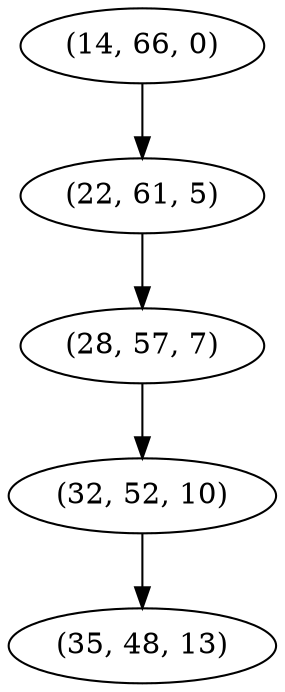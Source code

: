 digraph tree {
    "(14, 66, 0)";
    "(22, 61, 5)";
    "(28, 57, 7)";
    "(32, 52, 10)";
    "(35, 48, 13)";
    "(14, 66, 0)" -> "(22, 61, 5)";
    "(22, 61, 5)" -> "(28, 57, 7)";
    "(28, 57, 7)" -> "(32, 52, 10)";
    "(32, 52, 10)" -> "(35, 48, 13)";
}
